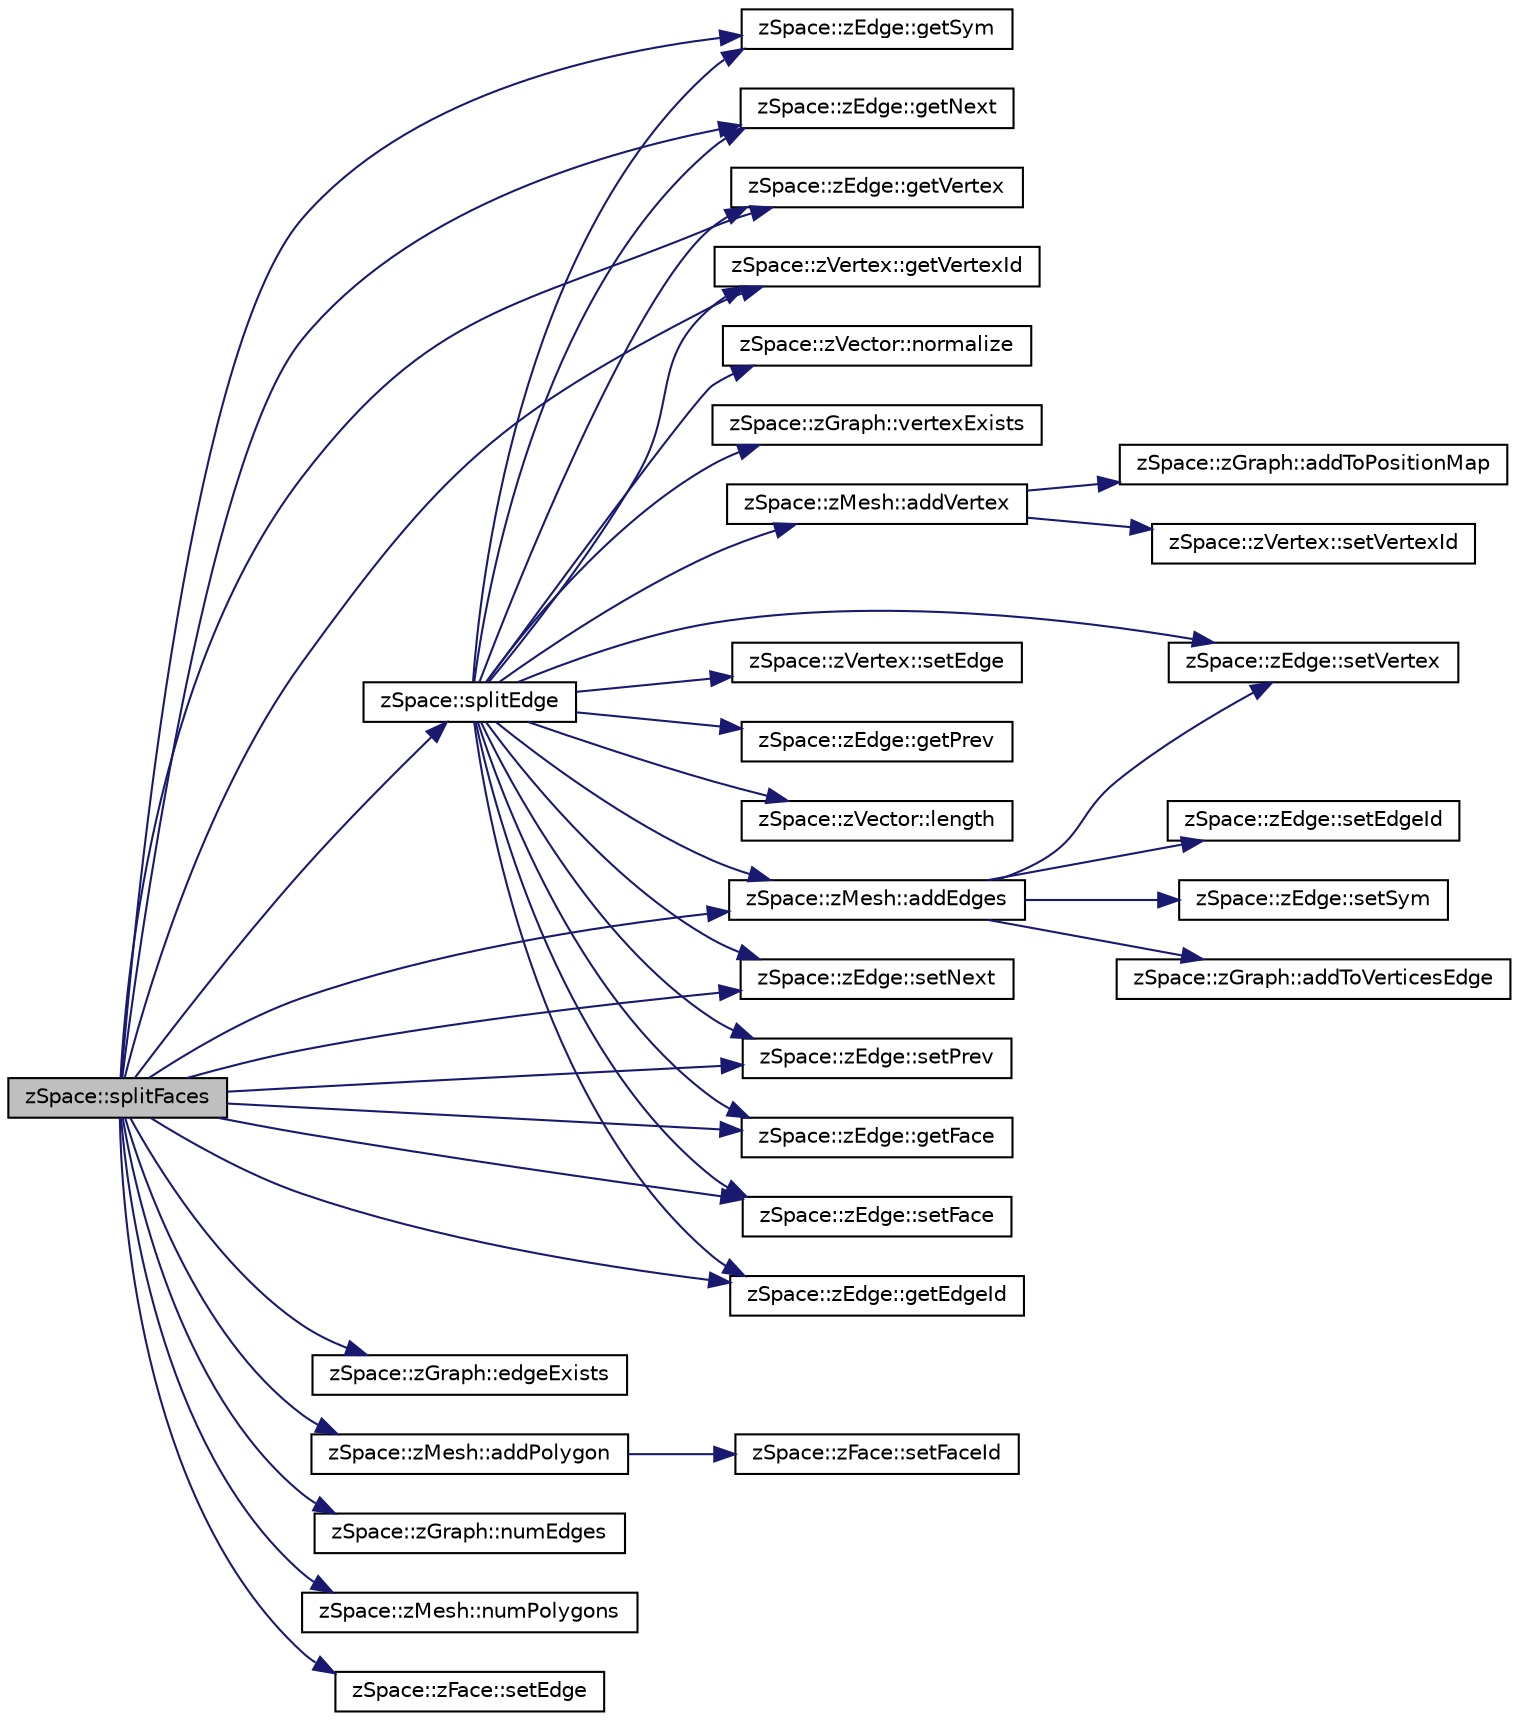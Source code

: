 digraph "zSpace::splitFaces"
{
  edge [fontname="Helvetica",fontsize="10",labelfontname="Helvetica",labelfontsize="10"];
  node [fontname="Helvetica",fontsize="10",shape=record];
  rankdir="LR";
  Node151 [label="zSpace::splitFaces",height=0.2,width=0.4,color="black", fillcolor="grey75", style="filled", fontcolor="black"];
  Node151 -> Node152 [color="midnightblue",fontsize="10",style="solid",fontname="Helvetica"];
  Node152 [label="zSpace::splitEdge",height=0.2,width=0.4,color="black", fillcolor="white", style="filled",URL="$group__z_mesh_modifiers.html#ga2259376b4c9c7cebc97c491574a47e24",tooltip="This method splits an edge and inserts a vertex along the edge at the input factor. "];
  Node152 -> Node153 [color="midnightblue",fontsize="10",style="solid",fontname="Helvetica"];
  Node153 [label="zSpace::zEdge::getSym",height=0.2,width=0.4,color="black", fillcolor="white", style="filled",URL="$classz_space_1_1z_edge.html#a461679ac74cc371ad32e94092848f536",tooltip="This method returns the symmetry edge of current zEdge. "];
  Node152 -> Node154 [color="midnightblue",fontsize="10",style="solid",fontname="Helvetica"];
  Node154 [label="zSpace::zEdge::getNext",height=0.2,width=0.4,color="black", fillcolor="white", style="filled",URL="$classz_space_1_1z_edge.html#a3bce594c06fc4450ce8af3c0b98e2ae3",tooltip="This method returns the next edge of current zEdge. "];
  Node152 -> Node155 [color="midnightblue",fontsize="10",style="solid",fontname="Helvetica"];
  Node155 [label="zSpace::zEdge::getPrev",height=0.2,width=0.4,color="black", fillcolor="white", style="filled",URL="$classz_space_1_1z_edge.html#a01d9d153f7c5ec381474e815384f7d30",tooltip="This method returns the previous edge of current zEdge. "];
  Node152 -> Node156 [color="midnightblue",fontsize="10",style="solid",fontname="Helvetica"];
  Node156 [label="zSpace::zEdge::getVertex",height=0.2,width=0.4,color="black", fillcolor="white", style="filled",URL="$classz_space_1_1z_edge.html#a07c082aa54f78145fdcd5e5e4bb889f1",tooltip="This method returns the vertex pointed to by the current zEdge. "];
  Node152 -> Node157 [color="midnightblue",fontsize="10",style="solid",fontname="Helvetica"];
  Node157 [label="zSpace::zVertex::getVertexId",height=0.2,width=0.4,color="black", fillcolor="white", style="filled",URL="$classz_space_1_1z_vertex.html#ae6637ab378719b6c68c8237777fd065e",tooltip="This method returns the vertexId of current zVertex. "];
  Node152 -> Node158 [color="midnightblue",fontsize="10",style="solid",fontname="Helvetica"];
  Node158 [label="zSpace::zVector::length",height=0.2,width=0.4,color="black", fillcolor="white", style="filled",URL="$classz_space_1_1z_vector.html#aa3e1fd350f48b30428f95e716a4e3400",tooltip="This method returns the magnitude/length of the zVector. "];
  Node152 -> Node159 [color="midnightblue",fontsize="10",style="solid",fontname="Helvetica"];
  Node159 [label="zSpace::zVector::normalize",height=0.2,width=0.4,color="black", fillcolor="white", style="filled",URL="$classz_space_1_1z_vector.html#a27d075d5055bb92ddfe63fae4010339b",tooltip="This method normalizes the vector to unit length. "];
  Node152 -> Node160 [color="midnightblue",fontsize="10",style="solid",fontname="Helvetica"];
  Node160 [label="zSpace::zGraph::vertexExists",height=0.2,width=0.4,color="black", fillcolor="white", style="filled",URL="$classz_space_1_1z_graph.html#a24434f5c8a1a1afef2c7b16a9683d91a",tooltip="This method detemines if a vertex already exists at the input position. "];
  Node152 -> Node161 [color="midnightblue",fontsize="10",style="solid",fontname="Helvetica"];
  Node161 [label="zSpace::zMesh::addVertex",height=0.2,width=0.4,color="black", fillcolor="white", style="filled",URL="$classz_space_1_1z_mesh.html#a4f1e58811274fba10eb3bd6abf29b860",tooltip="This method adds a vertex to the vertices array. "];
  Node161 -> Node162 [color="midnightblue",fontsize="10",style="solid",fontname="Helvetica"];
  Node162 [label="zSpace::zGraph::addToPositionMap",height=0.2,width=0.4,color="black", fillcolor="white", style="filled",URL="$classz_space_1_1z_graph.html#a68823d66afc73b8d1393bafc64e40226",tooltip="This method adds the position given by input vector to the positionVertex Map. "];
  Node161 -> Node163 [color="midnightblue",fontsize="10",style="solid",fontname="Helvetica"];
  Node163 [label="zSpace::zVertex::setVertexId",height=0.2,width=0.4,color="black", fillcolor="white", style="filled",URL="$classz_space_1_1z_vertex.html#acdc6ae4132453c803268949dcc104df1",tooltip="This method sets the vertexId of current zVertex to the the input value. "];
  Node152 -> Node164 [color="midnightblue",fontsize="10",style="solid",fontname="Helvetica"];
  Node164 [label="zSpace::zMesh::addEdges",height=0.2,width=0.4,color="black", fillcolor="white", style="filled",URL="$classz_space_1_1z_mesh.html#ad1defab345c4b6e08269afd38c1b4db3",tooltip="This method adds an edge and its symmetry edge to the edges array. "];
  Node164 -> Node165 [color="midnightblue",fontsize="10",style="solid",fontname="Helvetica"];
  Node165 [label="zSpace::zGraph::addToVerticesEdge",height=0.2,width=0.4,color="black", fillcolor="white", style="filled",URL="$classz_space_1_1z_graph.html#a2fc8a067026f05b77331a484827d7db9",tooltip="This method adds both the half-edges given by input vertex indices to the VerticesEdge Map..."];
  Node164 -> Node166 [color="midnightblue",fontsize="10",style="solid",fontname="Helvetica"];
  Node166 [label="zSpace::zEdge::setEdgeId",height=0.2,width=0.4,color="black", fillcolor="white", style="filled",URL="$classz_space_1_1z_edge.html#a3569f2c4f69d82e27db48867a064d40f",tooltip="This method sets the edgeId of current zEdge to the the input value. "];
  Node164 -> Node167 [color="midnightblue",fontsize="10",style="solid",fontname="Helvetica"];
  Node167 [label="zSpace::zEdge::setVertex",height=0.2,width=0.4,color="black", fillcolor="white", style="filled",URL="$classz_space_1_1z_edge.html#a93530eb3a1da2c02225f30e011db6b7f",tooltip="This method sets the vertex pointed to by the current zEdge to the the input zVertex. "];
  Node164 -> Node168 [color="midnightblue",fontsize="10",style="solid",fontname="Helvetica"];
  Node168 [label="zSpace::zEdge::setSym",height=0.2,width=0.4,color="black", fillcolor="white", style="filled",URL="$classz_space_1_1z_edge.html#a7d1c8dcd2272dff68a7f38a3326e8a7d",tooltip="This method sets the symmetry edge of current zEdge to the the input edge. "];
  Node152 -> Node169 [color="midnightblue",fontsize="10",style="solid",fontname="Helvetica"];
  Node169 [label="zSpace::zVertex::setEdge",height=0.2,width=0.4,color="black", fillcolor="white", style="filled",URL="$classz_space_1_1z_vertex.html#a5fdd172f3ae9dcb71b720574f05ca037",tooltip="This method sets the associated edge of current zVertex to the the input edge. "];
  Node152 -> Node167 [color="midnightblue",fontsize="10",style="solid",fontname="Helvetica"];
  Node152 -> Node170 [color="midnightblue",fontsize="10",style="solid",fontname="Helvetica"];
  Node170 [label="zSpace::zEdge::setNext",height=0.2,width=0.4,color="black", fillcolor="white", style="filled",URL="$classz_space_1_1z_edge.html#a5998712a83b56abd65880f3125f0d3c9",tooltip="This method sets the next edge of current zEdge to the the input edge. "];
  Node152 -> Node171 [color="midnightblue",fontsize="10",style="solid",fontname="Helvetica"];
  Node171 [label="zSpace::zEdge::setPrev",height=0.2,width=0.4,color="black", fillcolor="white", style="filled",URL="$classz_space_1_1z_edge.html#af97abc7295676b01bc278123c86ba0b9",tooltip="This method sets the previous edge of current zEdge to the the input edge. "];
  Node152 -> Node172 [color="midnightblue",fontsize="10",style="solid",fontname="Helvetica"];
  Node172 [label="zSpace::zEdge::getFace",height=0.2,width=0.4,color="black", fillcolor="white", style="filled",URL="$classz_space_1_1z_edge.html#a5646e5bc6a828a39ea287c3c78cfefc9",tooltip="This method returns the face pointed to by the current zEdge. "];
  Node152 -> Node173 [color="midnightblue",fontsize="10",style="solid",fontname="Helvetica"];
  Node173 [label="zSpace::zEdge::setFace",height=0.2,width=0.4,color="black", fillcolor="white", style="filled",URL="$classz_space_1_1z_edge.html#a7e75a5d8239e9ffc5e5f3104db769519",tooltip="This method sets the face pointed to by the current zEdge to the the input zFace. ..."];
  Node152 -> Node174 [color="midnightblue",fontsize="10",style="solid",fontname="Helvetica"];
  Node174 [label="zSpace::zEdge::getEdgeId",height=0.2,width=0.4,color="black", fillcolor="white", style="filled",URL="$classz_space_1_1z_edge.html#acd6947ccba055fa6c31d6d386fe68e12",tooltip="This method returns the edgeId of current zEdge. "];
  Node151 -> Node153 [color="midnightblue",fontsize="10",style="solid",fontname="Helvetica"];
  Node151 -> Node172 [color="midnightblue",fontsize="10",style="solid",fontname="Helvetica"];
  Node151 -> Node156 [color="midnightblue",fontsize="10",style="solid",fontname="Helvetica"];
  Node151 -> Node157 [color="midnightblue",fontsize="10",style="solid",fontname="Helvetica"];
  Node151 -> Node154 [color="midnightblue",fontsize="10",style="solid",fontname="Helvetica"];
  Node151 -> Node175 [color="midnightblue",fontsize="10",style="solid",fontname="Helvetica"];
  Node175 [label="zSpace::zGraph::edgeExists",height=0.2,width=0.4,color="black", fillcolor="white", style="filled",URL="$classz_space_1_1z_graph.html#a9c39b6d38d931985c840faa5a86a886c",tooltip="This method detemines if an edge already exists between input vertices. "];
  Node151 -> Node174 [color="midnightblue",fontsize="10",style="solid",fontname="Helvetica"];
  Node151 -> Node164 [color="midnightblue",fontsize="10",style="solid",fontname="Helvetica"];
  Node151 -> Node176 [color="midnightblue",fontsize="10",style="solid",fontname="Helvetica"];
  Node176 [label="zSpace::zMesh::addPolygon",height=0.2,width=0.4,color="black", fillcolor="white", style="filled",URL="$classz_space_1_1z_mesh.html#abb95d78c8893bcc3c37ef5d7241f15a4",tooltip="This method adds a face with null edge pointer to the faces array. "];
  Node176 -> Node177 [color="midnightblue",fontsize="10",style="solid",fontname="Helvetica"];
  Node177 [label="zSpace::zFace::setFaceId",height=0.2,width=0.4,color="black", fillcolor="white", style="filled",URL="$classz_space_1_1z_face.html#a86c38a1ccc49701e0f35eb2c64a13b8a",tooltip="This method sets the faceId of current zFace to the the input value. "];
  Node151 -> Node170 [color="midnightblue",fontsize="10",style="solid",fontname="Helvetica"];
  Node151 -> Node178 [color="midnightblue",fontsize="10",style="solid",fontname="Helvetica"];
  Node178 [label="zSpace::zGraph::numEdges",height=0.2,width=0.4,color="black", fillcolor="white", style="filled",URL="$classz_space_1_1z_graph.html#a0c062c1592a7264cbf11f652edb25f92",tooltip="This method returns the number of half edges in the graph or mesh. "];
  Node151 -> Node171 [color="midnightblue",fontsize="10",style="solid",fontname="Helvetica"];
  Node151 -> Node179 [color="midnightblue",fontsize="10",style="solid",fontname="Helvetica"];
  Node179 [label="zSpace::zMesh::numPolygons",height=0.2,width=0.4,color="black", fillcolor="white", style="filled",URL="$classz_space_1_1z_mesh.html#a495dcfd61cc83ad601179a0696f23225",tooltip="This method returns the number of polygons in the mesh. "];
  Node151 -> Node180 [color="midnightblue",fontsize="10",style="solid",fontname="Helvetica"];
  Node180 [label="zSpace::zFace::setEdge",height=0.2,width=0.4,color="black", fillcolor="white", style="filled",URL="$classz_space_1_1z_face.html#a3701746b7939f7e780ed042bad050ad7",tooltip="This method sets the associated edge of current zFace to the the input edge. "];
  Node151 -> Node173 [color="midnightblue",fontsize="10",style="solid",fontname="Helvetica"];
}
